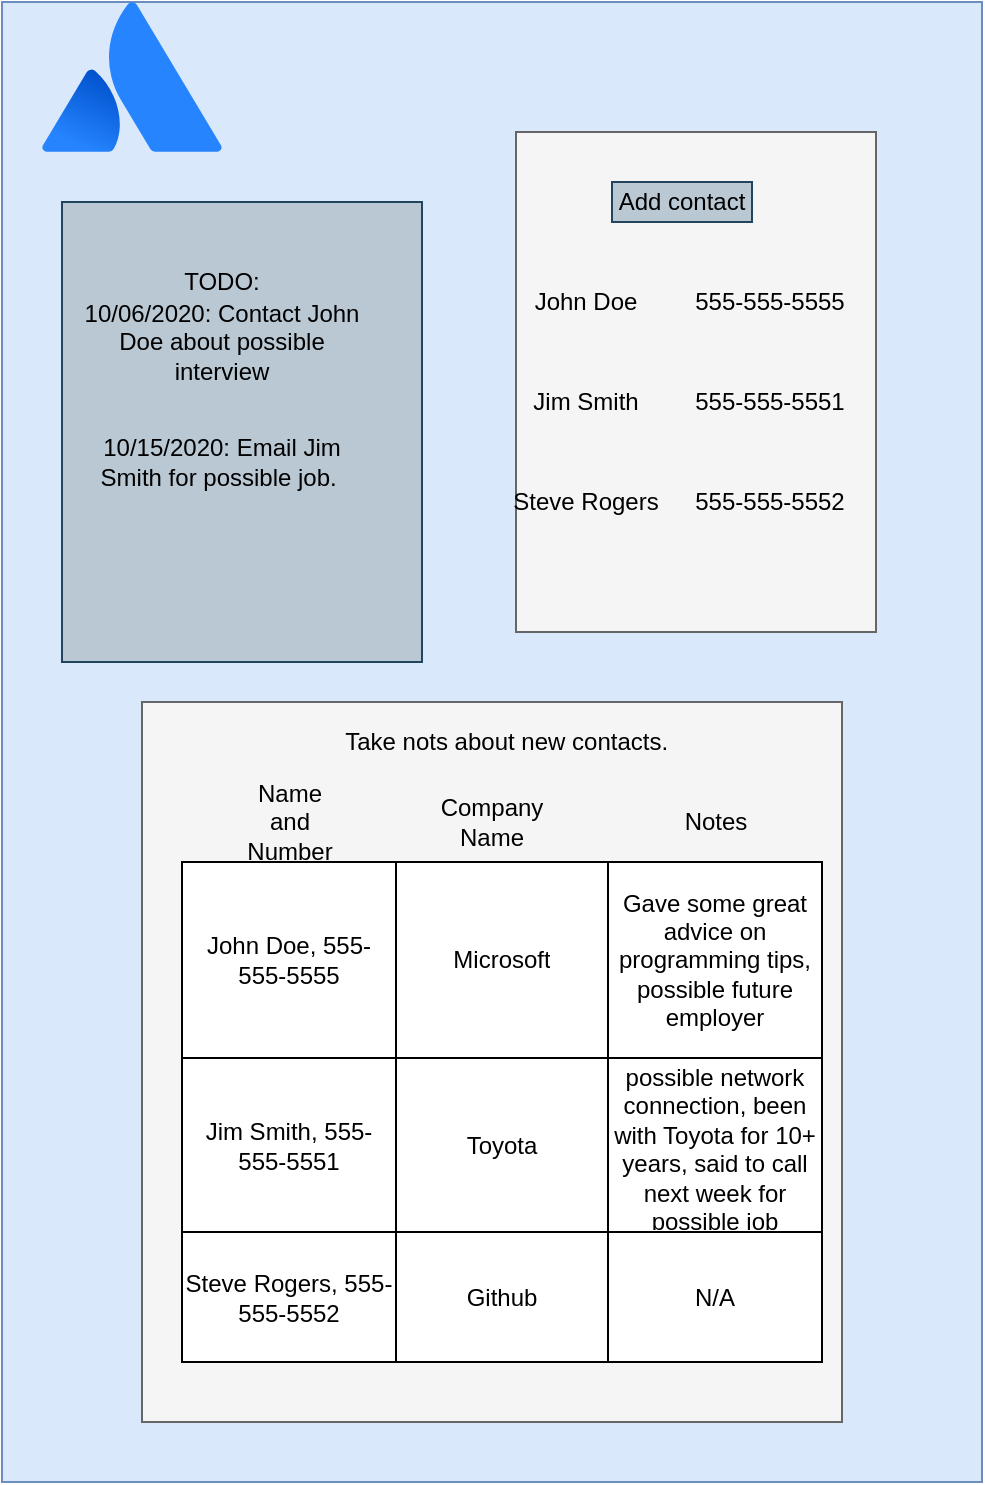 <mxfile version="13.7.7" type="github">
  <diagram id="ndHjgOm9Cc3zUJgedq8m" name="Page-1">
    <mxGraphModel dx="1422" dy="794" grid="1" gridSize="10" guides="1" tooltips="1" connect="1" arrows="1" fold="1" page="1" pageScale="1" pageWidth="850" pageHeight="1100" math="0" shadow="0">
      <root>
        <mxCell id="0" />
        <mxCell id="1" parent="0" />
        <mxCell id="Tqf4p0WbqP5burp1wn33-1" value="" style="rounded=0;whiteSpace=wrap;html=1;fillColor=#dae8fc;strokeColor=#6c8ebf;" vertex="1" parent="1">
          <mxGeometry x="220" y="60" width="490" height="740" as="geometry" />
        </mxCell>
        <mxCell id="Tqf4p0WbqP5burp1wn33-2" value="" style="rounded=0;whiteSpace=wrap;html=1;fillColor=#f5f5f5;strokeColor=#666666;fontColor=#333333;" vertex="1" parent="1">
          <mxGeometry x="290" y="410" width="350" height="360" as="geometry" />
        </mxCell>
        <mxCell id="Tqf4p0WbqP5burp1wn33-3" value="" style="rounded=0;whiteSpace=wrap;html=1;fillColor=#f5f5f5;strokeColor=#666666;fontColor=#333333;" vertex="1" parent="1">
          <mxGeometry x="477" y="125" width="180" height="250" as="geometry" />
        </mxCell>
        <mxCell id="Tqf4p0WbqP5burp1wn33-4" value="Take nots about new contacts.&amp;nbsp;" style="text;html=1;strokeColor=none;fillColor=none;align=center;verticalAlign=middle;whiteSpace=wrap;rounded=0;" vertex="1" parent="1">
          <mxGeometry x="384" y="420" width="180" height="20" as="geometry" />
        </mxCell>
        <mxCell id="Tqf4p0WbqP5burp1wn33-5" value="Add contact" style="text;html=1;strokeColor=#23445d;fillColor=#bac8d3;align=center;verticalAlign=middle;whiteSpace=wrap;rounded=0;" vertex="1" parent="1">
          <mxGeometry x="525" y="150" width="70" height="20" as="geometry" />
        </mxCell>
        <mxCell id="Tqf4p0WbqP5burp1wn33-6" value="John Doe" style="text;html=1;strokeColor=none;fillColor=none;align=center;verticalAlign=middle;whiteSpace=wrap;rounded=0;" vertex="1" parent="1">
          <mxGeometry x="477" y="200" width="70" height="20" as="geometry" />
        </mxCell>
        <mxCell id="Tqf4p0WbqP5burp1wn33-7" value="555-555-5555" style="text;html=1;strokeColor=none;fillColor=none;align=center;verticalAlign=middle;whiteSpace=wrap;rounded=0;" vertex="1" parent="1">
          <mxGeometry x="564" y="200" width="80" height="20" as="geometry" />
        </mxCell>
        <mxCell id="Tqf4p0WbqP5burp1wn33-8" value="Jim Smith" style="text;html=1;strokeColor=none;fillColor=none;align=center;verticalAlign=middle;whiteSpace=wrap;rounded=0;" vertex="1" parent="1">
          <mxGeometry x="477" y="250" width="70" height="20" as="geometry" />
        </mxCell>
        <mxCell id="Tqf4p0WbqP5burp1wn33-9" value="Steve Rogers" style="text;html=1;strokeColor=none;fillColor=none;align=center;verticalAlign=middle;whiteSpace=wrap;rounded=0;rotation=0;" vertex="1" parent="1">
          <mxGeometry x="472" y="300" width="80" height="20" as="geometry" />
        </mxCell>
        <mxCell id="Tqf4p0WbqP5burp1wn33-10" value="555-555-5551" style="text;html=1;strokeColor=none;fillColor=none;align=center;verticalAlign=middle;whiteSpace=wrap;rounded=0;" vertex="1" parent="1">
          <mxGeometry x="564" y="250" width="80" height="20" as="geometry" />
        </mxCell>
        <mxCell id="Tqf4p0WbqP5burp1wn33-11" value="555-555-5552" style="text;html=1;strokeColor=none;fillColor=none;align=center;verticalAlign=middle;whiteSpace=wrap;rounded=0;" vertex="1" parent="1">
          <mxGeometry x="564" y="300" width="80" height="20" as="geometry" />
        </mxCell>
        <mxCell id="Tqf4p0WbqP5burp1wn33-12" value="" style="image;image=img/lib/atlassian/Atlassian_Logo.svg;" vertex="1" parent="1">
          <mxGeometry x="240" y="60" width="90" height="75" as="geometry" />
        </mxCell>
        <mxCell id="Tqf4p0WbqP5burp1wn33-13" value="" style="shape=table;html=1;whiteSpace=wrap;startSize=0;container=1;collapsible=0;childLayout=tableLayout;" vertex="1" parent="1">
          <mxGeometry x="310" y="490" width="320" height="250" as="geometry" />
        </mxCell>
        <mxCell id="Tqf4p0WbqP5burp1wn33-14" value="" style="shape=partialRectangle;html=1;whiteSpace=wrap;collapsible=0;dropTarget=0;pointerEvents=0;fillColor=none;top=0;left=0;bottom=0;right=0;points=[[0,0.5],[1,0.5]];portConstraint=eastwest;" vertex="1" parent="Tqf4p0WbqP5burp1wn33-13">
          <mxGeometry width="320" height="98" as="geometry" />
        </mxCell>
        <mxCell id="Tqf4p0WbqP5burp1wn33-15" value="John Doe, 555-555-5555" style="shape=partialRectangle;html=1;whiteSpace=wrap;connectable=0;fillColor=none;top=0;left=0;bottom=0;right=0;overflow=hidden;" vertex="1" parent="Tqf4p0WbqP5burp1wn33-14">
          <mxGeometry width="107" height="98" as="geometry" />
        </mxCell>
        <mxCell id="Tqf4p0WbqP5burp1wn33-16" value="Microsoft" style="shape=partialRectangle;html=1;whiteSpace=wrap;connectable=0;fillColor=none;top=0;left=0;bottom=0;right=0;overflow=hidden;" vertex="1" parent="Tqf4p0WbqP5burp1wn33-14">
          <mxGeometry x="107" width="106" height="98" as="geometry" />
        </mxCell>
        <mxCell id="Tqf4p0WbqP5burp1wn33-17" value="Gave some great advice on programming tips, possible future employer" style="shape=partialRectangle;html=1;whiteSpace=wrap;connectable=0;fillColor=none;top=0;left=0;bottom=0;right=0;overflow=hidden;" vertex="1" parent="Tqf4p0WbqP5burp1wn33-14">
          <mxGeometry x="213" width="107" height="98" as="geometry" />
        </mxCell>
        <mxCell id="Tqf4p0WbqP5burp1wn33-18" value="" style="shape=partialRectangle;html=1;whiteSpace=wrap;collapsible=0;dropTarget=0;pointerEvents=0;fillColor=none;top=0;left=0;bottom=0;right=0;points=[[0,0.5],[1,0.5]];portConstraint=eastwest;" vertex="1" parent="Tqf4p0WbqP5burp1wn33-13">
          <mxGeometry y="98" width="320" height="87" as="geometry" />
        </mxCell>
        <mxCell id="Tqf4p0WbqP5burp1wn33-19" value="Jim Smith, 555-555-5551" style="shape=partialRectangle;html=1;whiteSpace=wrap;connectable=0;fillColor=none;top=0;left=0;bottom=0;right=0;overflow=hidden;" vertex="1" parent="Tqf4p0WbqP5burp1wn33-18">
          <mxGeometry width="107" height="87" as="geometry" />
        </mxCell>
        <mxCell id="Tqf4p0WbqP5burp1wn33-20" value="Toyota" style="shape=partialRectangle;html=1;whiteSpace=wrap;connectable=0;fillColor=none;top=0;left=0;bottom=0;right=0;overflow=hidden;" vertex="1" parent="Tqf4p0WbqP5burp1wn33-18">
          <mxGeometry x="107" width="106" height="87" as="geometry" />
        </mxCell>
        <mxCell id="Tqf4p0WbqP5burp1wn33-21" value="possible network connection, been with Toyota for 10+ years, said to call next week for possible job opening.&amp;nbsp;" style="shape=partialRectangle;html=1;whiteSpace=wrap;connectable=0;fillColor=none;top=0;left=0;bottom=0;right=0;overflow=hidden;" vertex="1" parent="Tqf4p0WbqP5burp1wn33-18">
          <mxGeometry x="213" width="107" height="87" as="geometry" />
        </mxCell>
        <mxCell id="Tqf4p0WbqP5burp1wn33-22" value="" style="shape=partialRectangle;html=1;whiteSpace=wrap;collapsible=0;dropTarget=0;pointerEvents=0;fillColor=none;top=0;left=0;bottom=0;right=0;points=[[0,0.5],[1,0.5]];portConstraint=eastwest;" vertex="1" parent="Tqf4p0WbqP5burp1wn33-13">
          <mxGeometry y="185" width="320" height="65" as="geometry" />
        </mxCell>
        <mxCell id="Tqf4p0WbqP5burp1wn33-23" value="Steve Rogers, 555-555-5552" style="shape=partialRectangle;html=1;whiteSpace=wrap;connectable=0;fillColor=none;top=0;left=0;bottom=0;right=0;overflow=hidden;" vertex="1" parent="Tqf4p0WbqP5burp1wn33-22">
          <mxGeometry width="107" height="65" as="geometry" />
        </mxCell>
        <mxCell id="Tqf4p0WbqP5burp1wn33-24" value="Github" style="shape=partialRectangle;html=1;whiteSpace=wrap;connectable=0;fillColor=none;top=0;left=0;bottom=0;right=0;overflow=hidden;" vertex="1" parent="Tqf4p0WbqP5burp1wn33-22">
          <mxGeometry x="107" width="106" height="65" as="geometry" />
        </mxCell>
        <mxCell id="Tqf4p0WbqP5burp1wn33-25" value="N/A" style="shape=partialRectangle;html=1;whiteSpace=wrap;connectable=0;fillColor=none;top=0;left=0;bottom=0;right=0;overflow=hidden;" vertex="1" parent="Tqf4p0WbqP5burp1wn33-22">
          <mxGeometry x="213" width="107" height="65" as="geometry" />
        </mxCell>
        <mxCell id="Tqf4p0WbqP5burp1wn33-26" value="Name and Number" style="text;html=1;strokeColor=none;fillColor=none;align=center;verticalAlign=middle;whiteSpace=wrap;rounded=0;" vertex="1" parent="1">
          <mxGeometry x="344" y="460" width="40" height="20" as="geometry" />
        </mxCell>
        <mxCell id="Tqf4p0WbqP5burp1wn33-27" value="Company Name" style="text;html=1;strokeColor=none;fillColor=none;align=center;verticalAlign=middle;whiteSpace=wrap;rounded=0;" vertex="1" parent="1">
          <mxGeometry x="445" y="460" width="40" height="20" as="geometry" />
        </mxCell>
        <mxCell id="Tqf4p0WbqP5burp1wn33-28" value="Notes" style="text;html=1;strokeColor=none;fillColor=none;align=center;verticalAlign=middle;whiteSpace=wrap;rounded=0;" vertex="1" parent="1">
          <mxGeometry x="557" y="460" width="40" height="20" as="geometry" />
        </mxCell>
        <mxCell id="Tqf4p0WbqP5burp1wn33-29" value="" style="rounded=0;whiteSpace=wrap;html=1;fillColor=#bac8d3;strokeColor=#23445d;" vertex="1" parent="1">
          <mxGeometry x="250" y="160" width="180" height="230" as="geometry" />
        </mxCell>
        <mxCell id="Tqf4p0WbqP5burp1wn33-30" value="TODO:" style="text;html=1;strokeColor=none;fillColor=none;align=center;verticalAlign=middle;whiteSpace=wrap;rounded=0;" vertex="1" parent="1">
          <mxGeometry x="310" y="190" width="40" height="20" as="geometry" />
        </mxCell>
        <mxCell id="Tqf4p0WbqP5burp1wn33-31" value="10/06/2020: Contact John Doe about possible interview" style="text;html=1;strokeColor=none;fillColor=none;align=center;verticalAlign=middle;whiteSpace=wrap;rounded=0;" vertex="1" parent="1">
          <mxGeometry x="260" y="220" width="140" height="20" as="geometry" />
        </mxCell>
        <mxCell id="Tqf4p0WbqP5burp1wn33-32" value="10/15/2020: Email Jim Smith for possible job.&amp;nbsp;" style="text;html=1;strokeColor=none;fillColor=none;align=center;verticalAlign=middle;whiteSpace=wrap;rounded=0;" vertex="1" parent="1">
          <mxGeometry x="260" y="280" width="140" height="20" as="geometry" />
        </mxCell>
      </root>
    </mxGraphModel>
  </diagram>
</mxfile>
